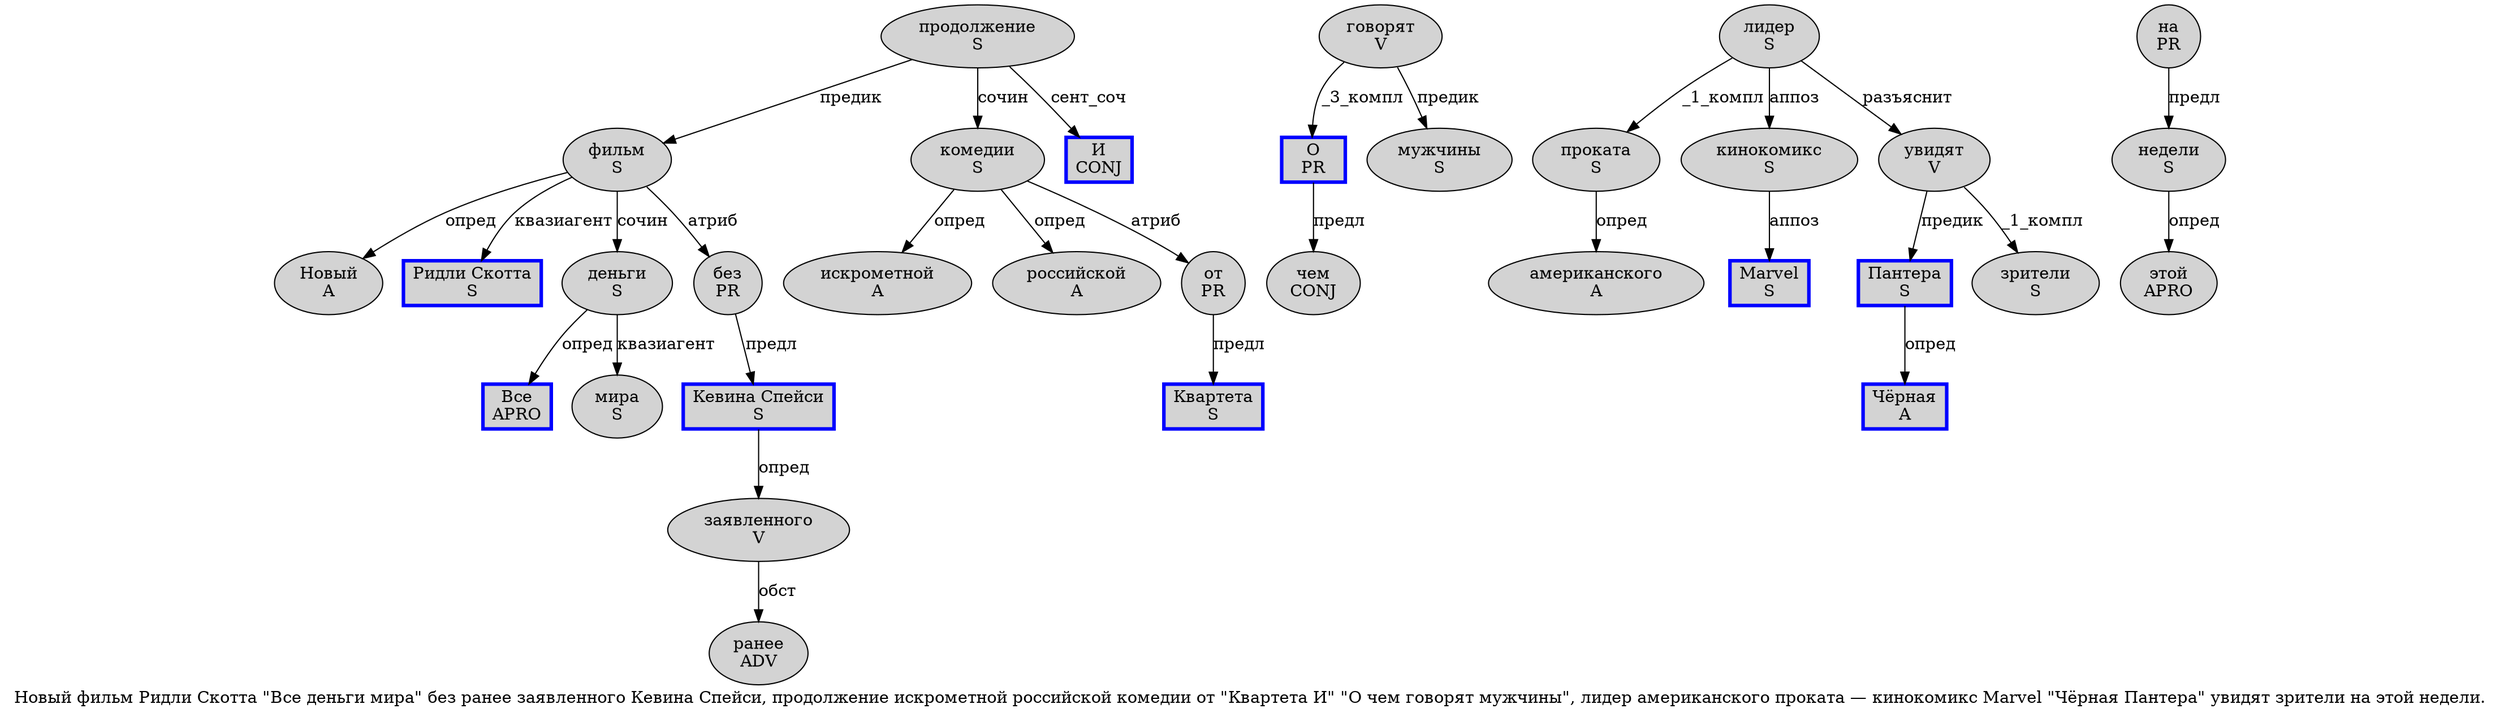 digraph SENTENCE_1626 {
	graph [label="Новый фильм Ридли Скотта \"Все деньги мира\" без ранее заявленного Кевина Спейси, продолжение искрометной российской комедии от \"Квартета И\" \"О чем говорят мужчины\", лидер американского проката — кинокомикс Marvel \"Чёрная Пантера\" увидят зрители на этой недели."]
	node [style=filled]
		0 [label="Новый
A" color="" fillcolor=lightgray penwidth=1 shape=ellipse]
		1 [label="фильм
S" color="" fillcolor=lightgray penwidth=1 shape=ellipse]
		2 [label="Ридли Скотта
S" color=blue fillcolor=lightgray penwidth=3 shape=box]
		4 [label="Все
APRO" color=blue fillcolor=lightgray penwidth=3 shape=box]
		5 [label="деньги
S" color="" fillcolor=lightgray penwidth=1 shape=ellipse]
		6 [label="мира
S" color="" fillcolor=lightgray penwidth=1 shape=ellipse]
		8 [label="без
PR" color="" fillcolor=lightgray penwidth=1 shape=ellipse]
		9 [label="ранее
ADV" color="" fillcolor=lightgray penwidth=1 shape=ellipse]
		10 [label="заявленного
V" color="" fillcolor=lightgray penwidth=1 shape=ellipse]
		11 [label="Кевина Спейси
S" color=blue fillcolor=lightgray penwidth=3 shape=box]
		13 [label="продолжение
S" color="" fillcolor=lightgray penwidth=1 shape=ellipse]
		14 [label="искрометной
A" color="" fillcolor=lightgray penwidth=1 shape=ellipse]
		15 [label="российской
A" color="" fillcolor=lightgray penwidth=1 shape=ellipse]
		16 [label="комедии
S" color="" fillcolor=lightgray penwidth=1 shape=ellipse]
		17 [label="от
PR" color="" fillcolor=lightgray penwidth=1 shape=ellipse]
		19 [label="Квартета
S" color=blue fillcolor=lightgray penwidth=3 shape=box]
		20 [label="И
CONJ" color=blue fillcolor=lightgray penwidth=3 shape=box]
		23 [label="О
PR" color=blue fillcolor=lightgray penwidth=3 shape=box]
		24 [label="чем
CONJ" color="" fillcolor=lightgray penwidth=1 shape=ellipse]
		25 [label="говорят
V" color="" fillcolor=lightgray penwidth=1 shape=ellipse]
		26 [label="мужчины
S" color="" fillcolor=lightgray penwidth=1 shape=ellipse]
		29 [label="лидер
S" color="" fillcolor=lightgray penwidth=1 shape=ellipse]
		30 [label="американского
A" color="" fillcolor=lightgray penwidth=1 shape=ellipse]
		31 [label="проката
S" color="" fillcolor=lightgray penwidth=1 shape=ellipse]
		33 [label="кинокомикс
S" color="" fillcolor=lightgray penwidth=1 shape=ellipse]
		34 [label="Marvel
S" color=blue fillcolor=lightgray penwidth=3 shape=box]
		36 [label="Чёрная
A" color=blue fillcolor=lightgray penwidth=3 shape=box]
		37 [label="Пантера
S" color=blue fillcolor=lightgray penwidth=3 shape=box]
		39 [label="увидят
V" color="" fillcolor=lightgray penwidth=1 shape=ellipse]
		40 [label="зрители
S" color="" fillcolor=lightgray penwidth=1 shape=ellipse]
		41 [label="на
PR" color="" fillcolor=lightgray penwidth=1 shape=ellipse]
		42 [label="этой
APRO" color="" fillcolor=lightgray penwidth=1 shape=ellipse]
		43 [label="недели
S" color="" fillcolor=lightgray penwidth=1 shape=ellipse]
			39 -> 37 [label="предик"]
			39 -> 40 [label="_1_компл"]
			37 -> 36 [label="опред"]
			23 -> 24 [label="предл"]
			43 -> 42 [label="опред"]
			41 -> 43 [label="предл"]
			8 -> 11 [label="предл"]
			16 -> 14 [label="опред"]
			16 -> 15 [label="опред"]
			16 -> 17 [label="атриб"]
			10 -> 9 [label="обст"]
			1 -> 0 [label="опред"]
			1 -> 2 [label="квазиагент"]
			1 -> 5 [label="сочин"]
			1 -> 8 [label="атриб"]
			33 -> 34 [label="аппоз"]
			17 -> 19 [label="предл"]
			5 -> 4 [label="опред"]
			5 -> 6 [label="квазиагент"]
			29 -> 31 [label="_1_компл"]
			29 -> 33 [label="аппоз"]
			29 -> 39 [label="разъяснит"]
			25 -> 23 [label="_3_компл"]
			25 -> 26 [label="предик"]
			11 -> 10 [label="опред"]
			31 -> 30 [label="опред"]
			13 -> 1 [label="предик"]
			13 -> 16 [label="сочин"]
			13 -> 20 [label="сент_соч"]
}
